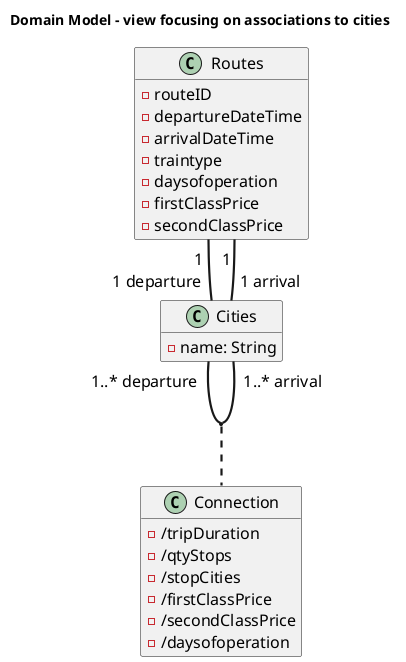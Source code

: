 @startuml Domain Model Details (Connections, Routes, Cities)
skinparam DefaultFontName Arial
skinparam DefaultFontSize 16
skinparam DefaultFontStyle bold
skinparam ArrowThickness 2.2
title Domain Model - view focusing on associations to cities
hide empty members


class "Routes" as routes {
    - routeID
    - departureDateTime
    - arrivalDateTime
    - traintype
    - daysofoperation
    - firstClassPrice
    - secondClassPrice
}
class "Connection" as connection {
    - /tripDuration
    - /qtyStops
    - /stopCities
    - /firstClassPrice
    - /secondClassPrice
    - /daysofoperation
}
class "Cities" as cities {
    - name: String
}

routes "1 " -down- "1 departure" cities
routes "1 " -down- "1 arrival" cities


cities "1..* departure" -- "1..* arrival" cities
(cities, cities) .. connection

@enduml